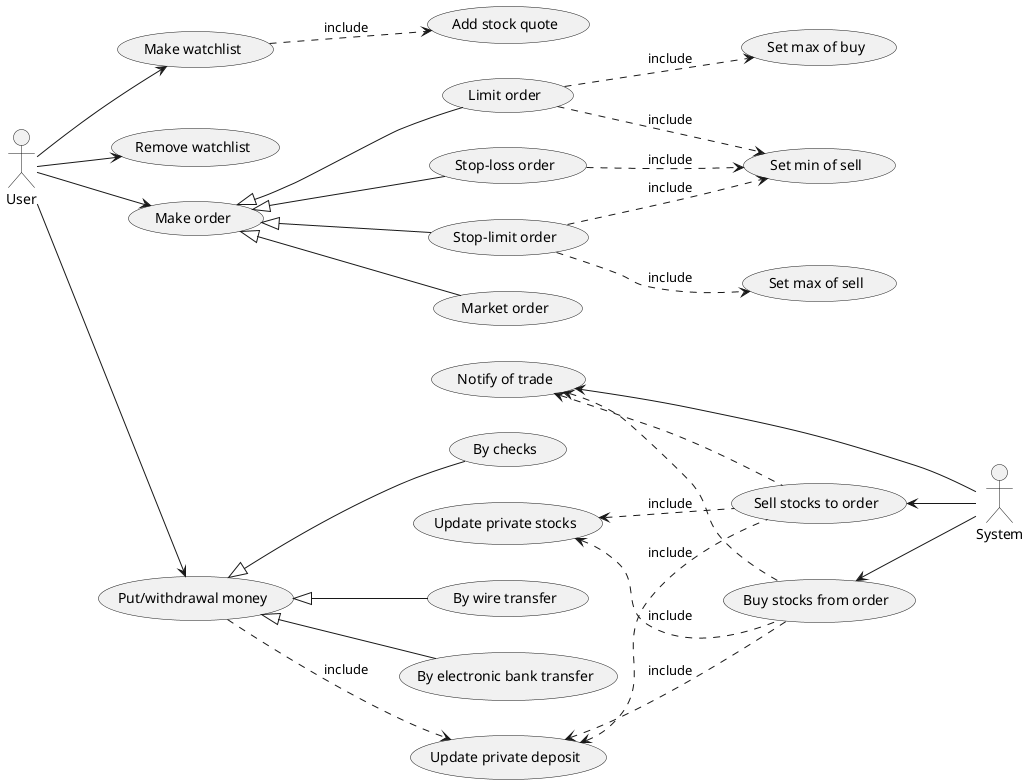 @startuml
left to right direction

User --> (Make watchlist)
    (Make watchlist) ..> (Add stock quote): include
User --> (Remove watchlist)
User --> (Make order)
    (Make order) <|-- (Market order)
    (Make order) <|-- (Limit order)
        (Limit order) ..> (Set max of buy): include
        (Limit order) ..> (Set min of sell): include
    (Make order) <|-- (Stop-loss order)
        (Stop-loss order) ..> (Set min of sell): include
    (Make order) <|-- (Stop-limit order)
        (Stop-limit order) ..> (Set min of sell): include
        (Stop-limit order) ..> (Set max of sell): include
User --> (Put/withdrawal money)
    (Put/withdrawal money) ..> (Update private deposit): include
    (Put/withdrawal money) <|-- (By checks)
    (Put/withdrawal money) <|-- (By wire transfer)
    (Put/withdrawal money) <|-- (By electronic bank transfer)

(Notify of trade) <-- System
(Buy stocks from order) <-- System
    (Update private deposit) <.. (Buy stocks from order): include
        (Notify of trade) <.. (Buy stocks from order)
    (Update private stocks) <.. (Buy stocks from order): include
(Sell stocks to order) <-- System
    (Update private deposit) <.. (Sell stocks to order): include
        (Notify of trade) <.. (Sell stocks to order)
    (Update private stocks) <.. (Sell stocks to order): include
@enduml

